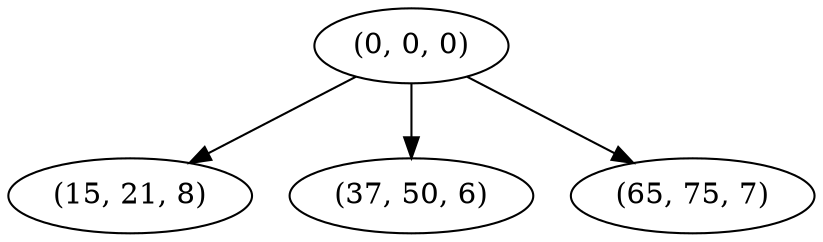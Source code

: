 digraph tree {
    "(0, 0, 0)";
    "(15, 21, 8)";
    "(37, 50, 6)";
    "(65, 75, 7)";
    "(0, 0, 0)" -> "(15, 21, 8)";
    "(0, 0, 0)" -> "(37, 50, 6)";
    "(0, 0, 0)" -> "(65, 75, 7)";
}
